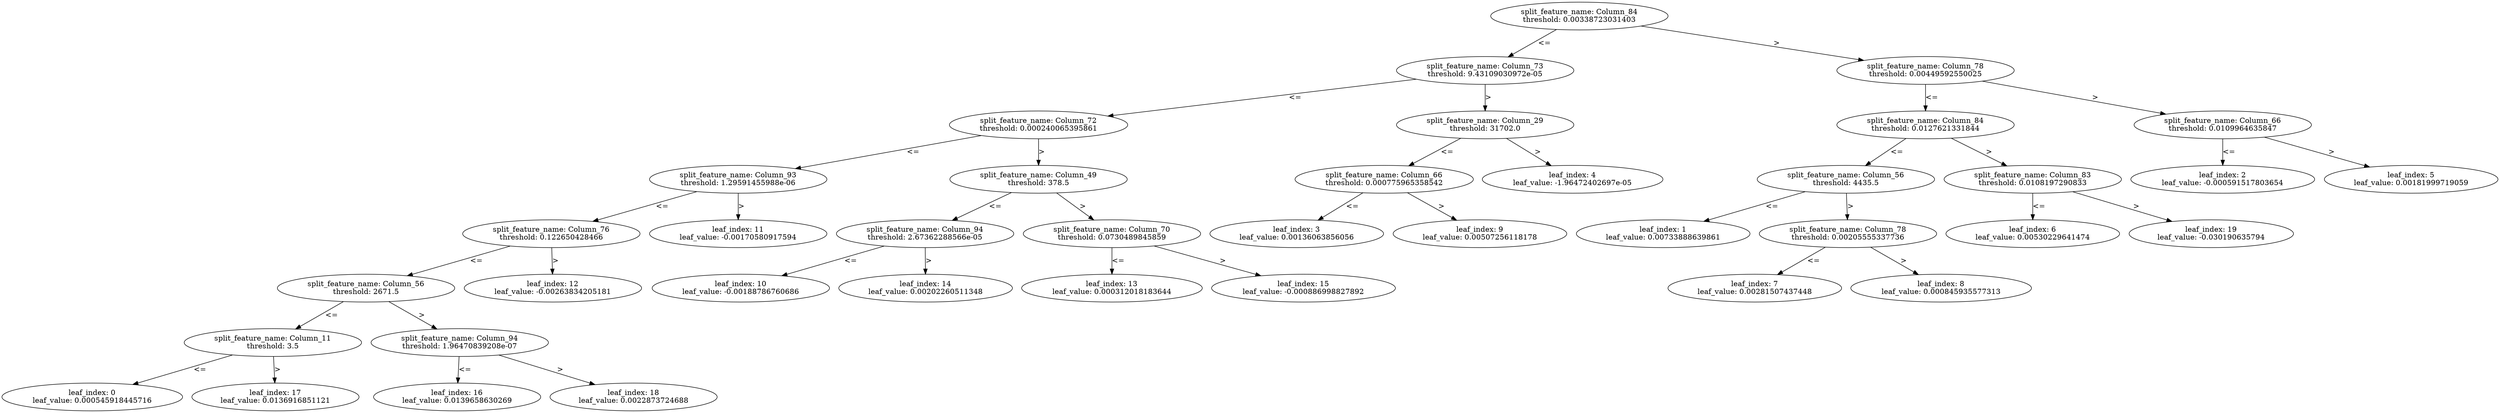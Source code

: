 digraph Tree77 {
	split0 [label="split_feature_name: Column_84\nthreshold: 0.00338723031403"]
	split2 [label="split_feature_name: Column_73\nthreshold: 9.43109030972e-05"]
	split9 [label="split_feature_name: Column_72\nthreshold: 0.000240065395861"]
	split10 [label="split_feature_name: Column_93\nthreshold: 1.29591455988e-06"]
	split11 [label="split_feature_name: Column_76\nthreshold: 0.122650428466"]
	split15 [label="split_feature_name: Column_56\nthreshold: 2671.5"]
	split16 [label="split_feature_name: Column_11\nthreshold: 3.5"]
	leaf0 [label="leaf_index: 0\nleaf_value: 0.000545918445716"]
	split16 -> leaf0 [label="<="]
	leaf17 [label="leaf_index: 17\nleaf_value: 0.0136916851121"]
	split16 -> leaf17 [label=">"]
	split15 -> split16 [label="<="]
	split17 [label="split_feature_name: Column_94\nthreshold: 1.96470839208e-07"]
	leaf16 [label="leaf_index: 16\nleaf_value: 0.0139658630269"]
	split17 -> leaf16 [label="<="]
	leaf18 [label="leaf_index: 18\nleaf_value: 0.0022873724688"]
	split17 -> leaf18 [label=">"]
	split15 -> split17 [label=">"]
	split11 -> split15 [label="<="]
	leaf12 [label="leaf_index: 12\nleaf_value: -0.00263834205181"]
	split11 -> leaf12 [label=">"]
	split10 -> split11 [label="<="]
	leaf11 [label="leaf_index: 11\nleaf_value: -0.00170580917594"]
	split10 -> leaf11 [label=">"]
	split9 -> split10 [label="<="]
	split12 [label="split_feature_name: Column_49\nthreshold: 378.5"]
	split13 [label="split_feature_name: Column_94\nthreshold: 2.67362288566e-05"]
	leaf10 [label="leaf_index: 10\nleaf_value: -0.00188786760686"]
	split13 -> leaf10 [label="<="]
	leaf14 [label="leaf_index: 14\nleaf_value: 0.00202260511348"]
	split13 -> leaf14 [label=">"]
	split12 -> split13 [label="<="]
	split14 [label="split_feature_name: Column_70\nthreshold: 0.0730489845859"]
	leaf13 [label="leaf_index: 13\nleaf_value: 0.000312018183644"]
	split14 -> leaf13 [label="<="]
	leaf15 [label="leaf_index: 15\nleaf_value: -0.000886998827892"]
	split14 -> leaf15 [label=">"]
	split12 -> split14 [label=">"]
	split9 -> split12 [label=">"]
	split2 -> split9 [label="<="]
	split3 [label="split_feature_name: Column_29\nthreshold: 31702.0"]
	split8 [label="split_feature_name: Column_66\nthreshold: 0.000775965358542"]
	leaf3 [label="leaf_index: 3\nleaf_value: 0.00136063856056"]
	split8 -> leaf3 [label="<="]
	leaf9 [label="leaf_index: 9\nleaf_value: 0.00507256118178"]
	split8 -> leaf9 [label=">"]
	split3 -> split8 [label="<="]
	leaf4 [label="leaf_index: 4\nleaf_value: -1.96472402697e-05"]
	split3 -> leaf4 [label=">"]
	split2 -> split3 [label=">"]
	split0 -> split2 [label="<="]
	split1 [label="split_feature_name: Column_78\nthreshold: 0.00449592550025"]
	split5 [label="split_feature_name: Column_84\nthreshold: 0.0127621331844"]
	split6 [label="split_feature_name: Column_56\nthreshold: 4435.5"]
	leaf1 [label="leaf_index: 1\nleaf_value: 0.00733888639861"]
	split6 -> leaf1 [label="<="]
	split7 [label="split_feature_name: Column_78\nthreshold: 0.00205555337736"]
	leaf7 [label="leaf_index: 7\nleaf_value: 0.00281507437448"]
	split7 -> leaf7 [label="<="]
	leaf8 [label="leaf_index: 8\nleaf_value: 0.000845935577313"]
	split7 -> leaf8 [label=">"]
	split6 -> split7 [label=">"]
	split5 -> split6 [label="<="]
	split18 [label="split_feature_name: Column_83\nthreshold: 0.0108197290833"]
	leaf6 [label="leaf_index: 6\nleaf_value: 0.00530229641474"]
	split18 -> leaf6 [label="<="]
	leaf19 [label="leaf_index: 19\nleaf_value: -0.030190635794"]
	split18 -> leaf19 [label=">"]
	split5 -> split18 [label=">"]
	split1 -> split5 [label="<="]
	split4 [label="split_feature_name: Column_66\nthreshold: 0.0109964635847"]
	leaf2 [label="leaf_index: 2\nleaf_value: -0.000591517803654"]
	split4 -> leaf2 [label="<="]
	leaf5 [label="leaf_index: 5\nleaf_value: 0.00181999719059"]
	split4 -> leaf5 [label=">"]
	split1 -> split4 [label=">"]
	split0 -> split1 [label=">"]
}
